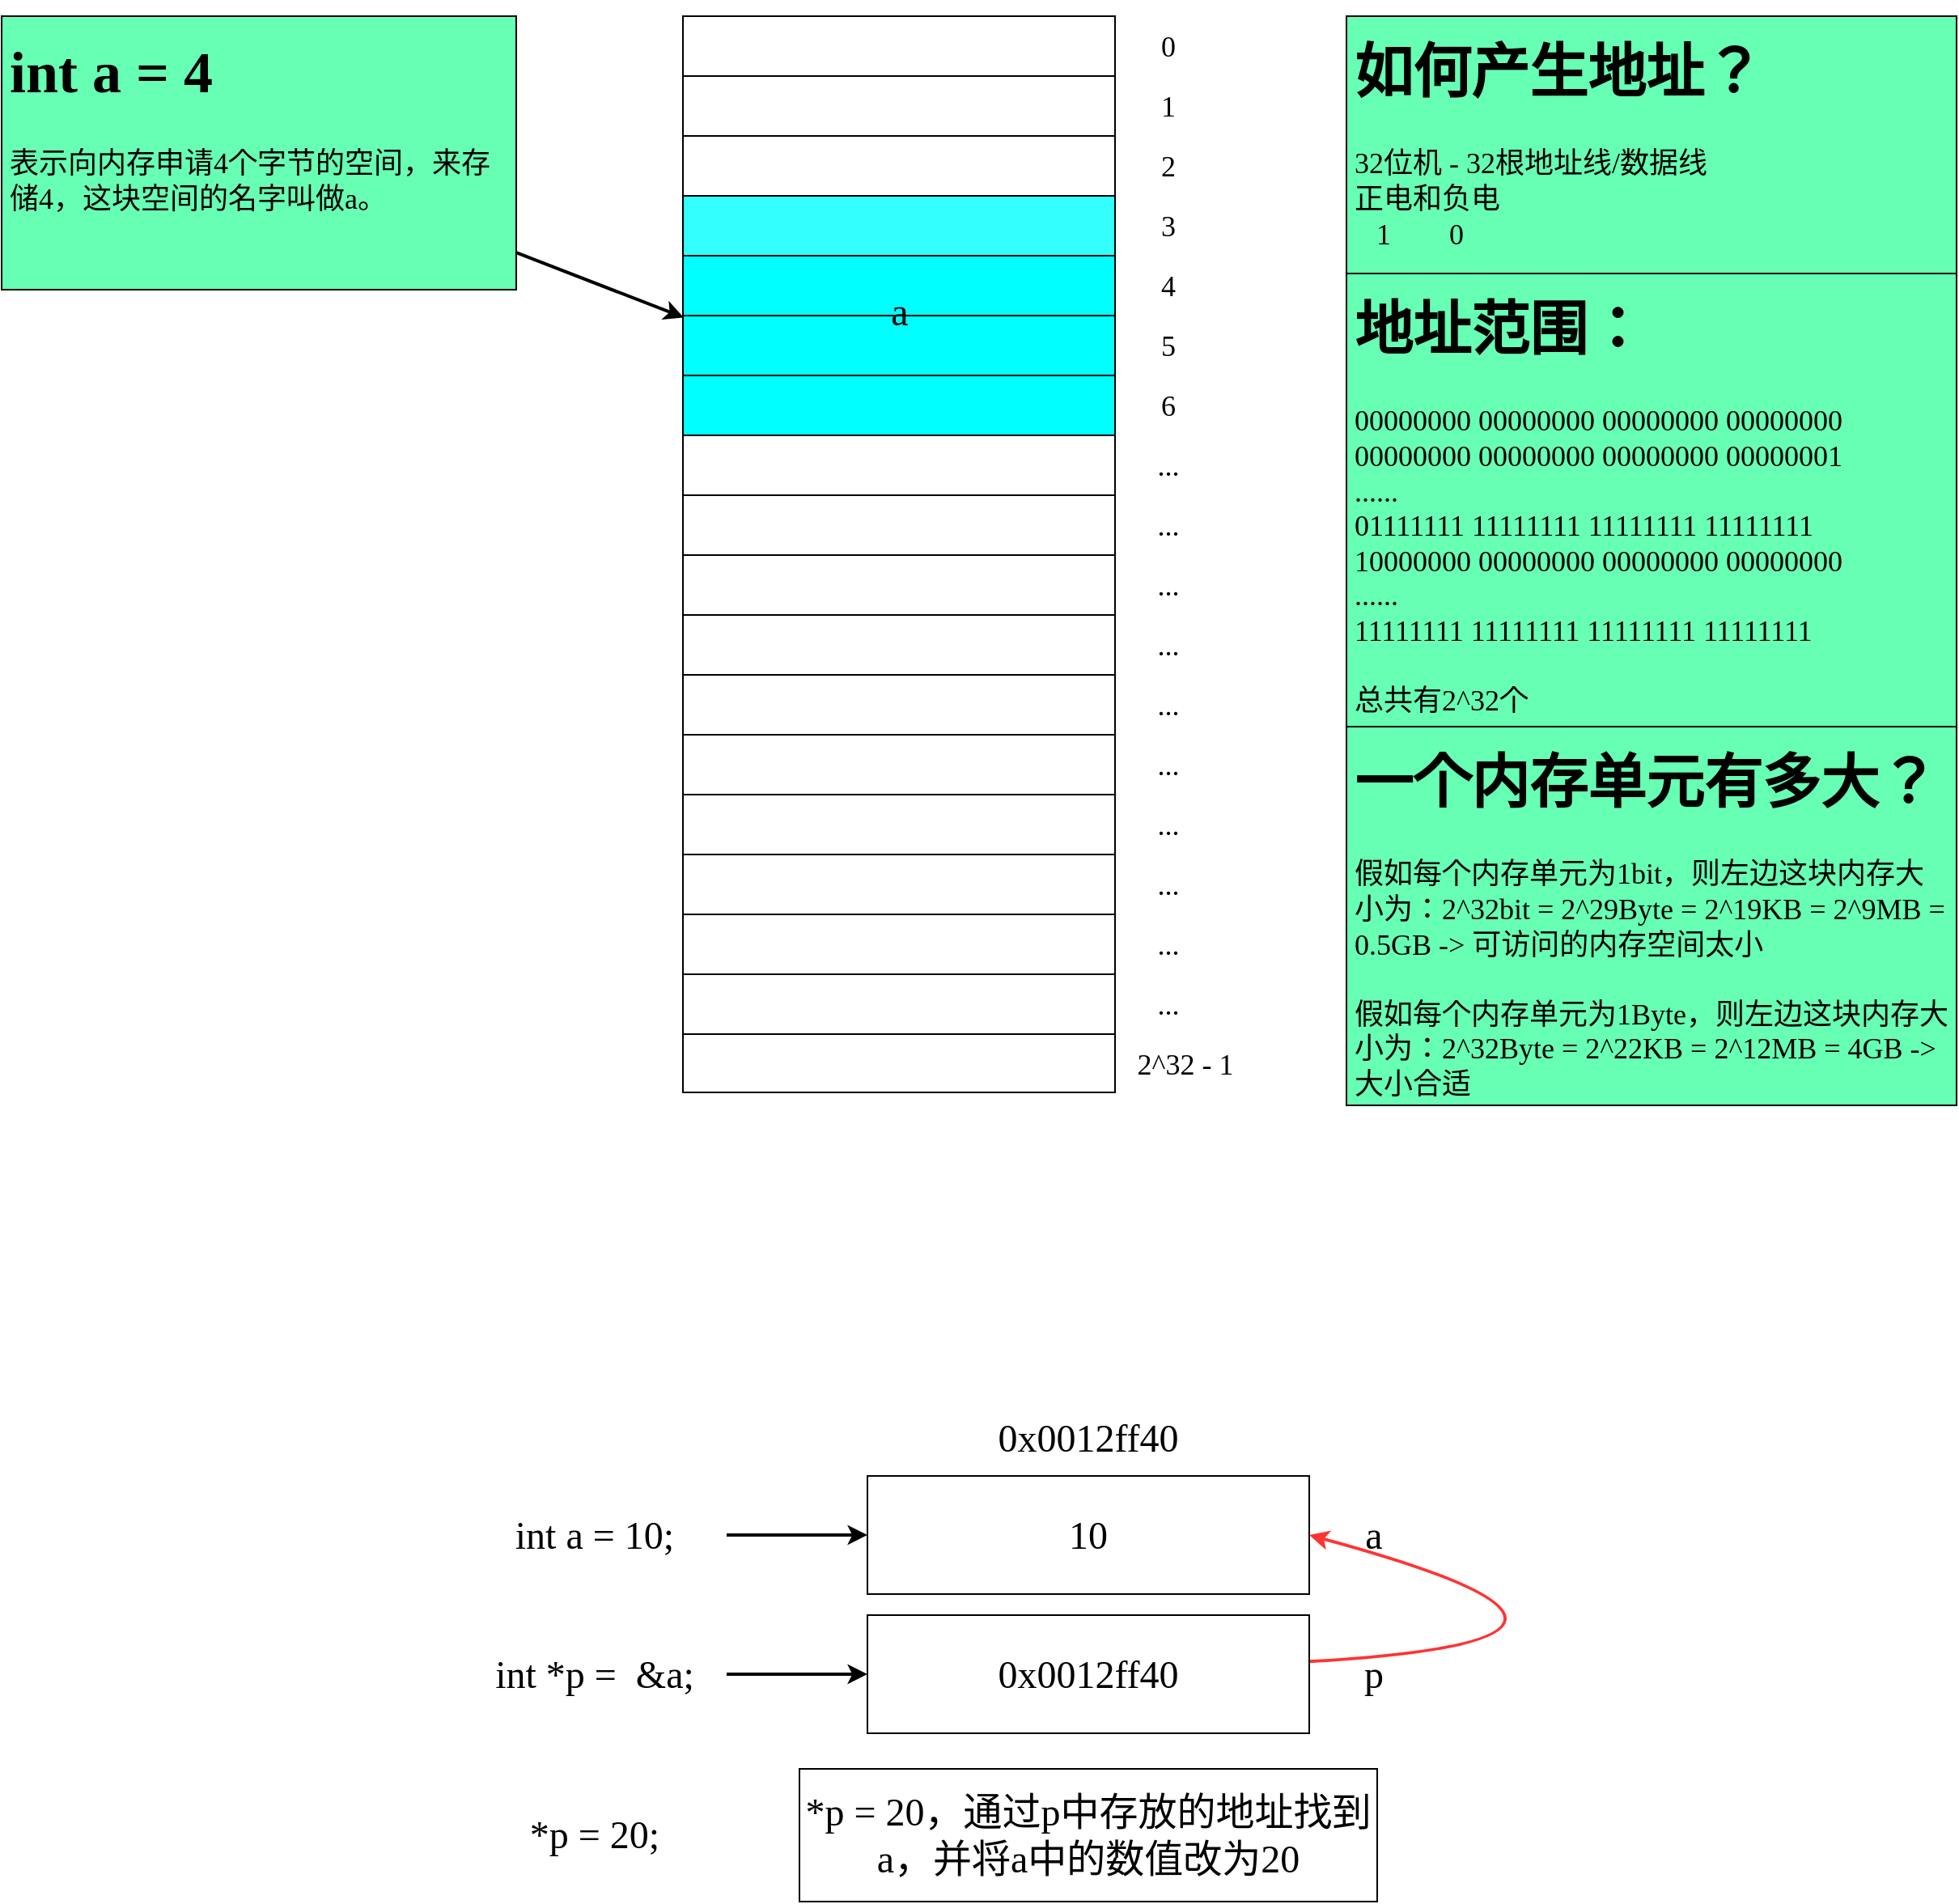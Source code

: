 <mxfile>
    <diagram id="UTJX2eDva4___cr0LNME" name="指针基础">
        <mxGraphModel dx="1733" dy="759" grid="0" gridSize="10" guides="1" tooltips="1" connect="1" arrows="1" fold="1" page="0" pageScale="1" pageWidth="3300" pageHeight="4681" background="#ffffff" math="0" shadow="0">
            <root>
                <mxCell id="0"/>
                <mxCell id="1" parent="0"/>
                <mxCell id="3" value="" style="rounded=0;whiteSpace=wrap;html=1;strokeColor=#000000;fontFamily=Helvetica;fontSize=12;fontColor=default;fillColor=none;" vertex="1" parent="1">
                    <mxGeometry x="228" y="62" width="267" height="665" as="geometry"/>
                </mxCell>
                <mxCell id="4" value="" style="rounded=0;whiteSpace=wrap;html=1;strokeColor=#000000;fontFamily=Helvetica;fontSize=12;fontColor=default;fillColor=none;" vertex="1" parent="1">
                    <mxGeometry x="228" y="62" width="267" height="37" as="geometry"/>
                </mxCell>
                <mxCell id="6" value="" style="rounded=0;whiteSpace=wrap;html=1;strokeColor=#000000;fontFamily=Helvetica;fontSize=12;fontColor=default;fillColor=none;" vertex="1" parent="1">
                    <mxGeometry x="228" y="99" width="267" height="37" as="geometry"/>
                </mxCell>
                <mxCell id="7" value="" style="rounded=0;whiteSpace=wrap;html=1;strokeColor=#000000;fontFamily=Helvetica;fontSize=12;fontColor=default;fillColor=none;" vertex="1" parent="1">
                    <mxGeometry x="228" y="136" width="267" height="37" as="geometry"/>
                </mxCell>
                <mxCell id="8" value="" style="rounded=0;whiteSpace=wrap;html=1;strokeColor=#000000;fontFamily=Helvetica;fontSize=12;fontColor=default;fillColor=#33FFFF;" vertex="1" parent="1">
                    <mxGeometry x="228" y="173" width="267" height="37" as="geometry"/>
                </mxCell>
                <mxCell id="9" value="" style="rounded=0;whiteSpace=wrap;html=1;strokeColor=#000000;fontFamily=Helvetica;fontSize=12;fontColor=default;fillColor=#00FFFF;" vertex="1" parent="1">
                    <mxGeometry x="228" y="210" width="267" height="37" as="geometry"/>
                </mxCell>
                <mxCell id="10" value="" style="rounded=0;whiteSpace=wrap;html=1;strokeColor=#000000;fontFamily=Helvetica;fontSize=12;fontColor=default;fillColor=#00FFFF;" vertex="1" parent="1">
                    <mxGeometry x="228" y="247" width="267" height="37" as="geometry"/>
                </mxCell>
                <mxCell id="11" value="" style="rounded=0;whiteSpace=wrap;html=1;strokeColor=#000000;fontFamily=Helvetica;fontSize=12;fontColor=default;fillColor=#00FFFF;" vertex="1" parent="1">
                    <mxGeometry x="228" y="284" width="267" height="37" as="geometry"/>
                </mxCell>
                <mxCell id="12" value="&lt;h1&gt;如何产生地址？&lt;/h1&gt;&lt;div&gt;32位机 - 32根地址线/数据线&lt;/div&gt;&lt;div&gt;正电和负电&lt;/div&gt;&lt;div&gt;&amp;nbsp; &amp;nbsp;1&amp;nbsp; &amp;nbsp; &amp;nbsp; &amp;nbsp; 0&lt;/div&gt;&lt;div&gt;&lt;br&gt;&lt;/div&gt;" style="text;html=1;strokeColor=#000000;fillColor=#66FFB3;spacing=5;spacingTop=-20;whiteSpace=wrap;overflow=hidden;rounded=0;fontFamily=Comic Sans MS;fontSize=18;fontColor=#000000;" vertex="1" parent="1">
                    <mxGeometry x="638" y="62" width="377" height="159" as="geometry"/>
                </mxCell>
                <mxCell id="13" value="&lt;h1&gt;地址范围：&lt;/h1&gt;&lt;div&gt;00000000 00000000 00000000 00000000&lt;/div&gt;&lt;div&gt;00000000 00000000 00000000 00000001&lt;/div&gt;&lt;div&gt;......&lt;/div&gt;&lt;div&gt;01111111 11111111 11111111 11111111&lt;/div&gt;&lt;div&gt;10000000 00000000 00000000 00000000&lt;/div&gt;&lt;div&gt;......&lt;/div&gt;&lt;div&gt;11111111 11111111 11111111 11111111&lt;/div&gt;&lt;div&gt;&lt;br&gt;&lt;/div&gt;&lt;div&gt;总共有2^32个&lt;/div&gt;" style="text;html=1;strokeColor=#000000;fillColor=#66FFB3;spacing=5;spacingTop=-20;whiteSpace=wrap;overflow=hidden;rounded=0;fontFamily=Comic Sans MS;fontSize=18;fontColor=#000000;" vertex="1" parent="1">
                    <mxGeometry x="638" y="221" width="377" height="280" as="geometry"/>
                </mxCell>
                <mxCell id="14" value="0" style="text;html=1;strokeColor=none;fillColor=none;align=center;verticalAlign=middle;whiteSpace=wrap;rounded=0;fontFamily=Comic Sans MS;fontSize=18;fontColor=#000000;" vertex="1" parent="1">
                    <mxGeometry x="498" y="65.5" width="60" height="30" as="geometry"/>
                </mxCell>
                <mxCell id="16" value="1&lt;span style=&quot;color: rgba(0, 0, 0, 0); font-family: monospace; font-size: 0px; text-align: start;&quot;&gt;%3CmxGraphModel%3E%3Croot%3E%3CmxCell%20id%3D%220%22%2F%3E%3CmxCell%20id%3D%221%22%20parent%3D%220%22%2F%3E%3CmxCell%20id%3D%222%22%20value%3D%220%22%20style%3D%22text%3Bhtml%3D1%3BstrokeColor%3Dnone%3BfillColor%3Dnone%3Balign%3Dcenter%3BverticalAlign%3Dmiddle%3BwhiteSpace%3Dwrap%3Brounded%3D0%3BfontFamily%3DComic%20Sans%20MS%3BfontSize%3D18%3BfontColor%3D%23000000%3B%22%20vertex%3D%221%22%20parent%3D%221%22%3E%3CmxGeometry%20x%3D%22498%22%20y%3D%2265.5%22%20width%3D%2260%22%20height%3D%2230%22%20as%3D%22geometry%22%2F%3E%3C%2FmxCell%3E%3C%2Froot%3E%3C%2FmxGraphModel%3E&lt;/span&gt;" style="text;html=1;strokeColor=none;fillColor=none;align=center;verticalAlign=middle;whiteSpace=wrap;rounded=0;fontFamily=Comic Sans MS;fontSize=18;fontColor=#000000;" vertex="1" parent="1">
                    <mxGeometry x="498" y="102.5" width="60" height="30" as="geometry"/>
                </mxCell>
                <mxCell id="17" value="2" style="text;html=1;strokeColor=none;fillColor=none;align=center;verticalAlign=middle;whiteSpace=wrap;rounded=0;fontFamily=Comic Sans MS;fontSize=18;fontColor=#000000;" vertex="1" parent="1">
                    <mxGeometry x="498" y="139.5" width="60" height="30" as="geometry"/>
                </mxCell>
                <mxCell id="18" value="3" style="text;html=1;strokeColor=none;fillColor=none;align=center;verticalAlign=middle;whiteSpace=wrap;rounded=0;fontFamily=Comic Sans MS;fontSize=18;fontColor=#000000;" vertex="1" parent="1">
                    <mxGeometry x="498" y="176.5" width="60" height="30" as="geometry"/>
                </mxCell>
                <mxCell id="19" value="4&lt;span style=&quot;color: rgba(0, 0, 0, 0); font-family: monospace; font-size: 0px; text-align: start;&quot;&gt;%3CmxGraphModel%3E%3Croot%3E%3CmxCell%20id%3D%220%22%2F%3E%3CmxCell%20id%3D%221%22%20parent%3D%220%22%2F%3E%3CmxCell%20id%3D%222%22%20value%3D%220%22%20style%3D%22text%3Bhtml%3D1%3BstrokeColor%3Dnone%3BfillColor%3Dnone%3Balign%3Dcenter%3BverticalAlign%3Dmiddle%3BwhiteSpace%3Dwrap%3Brounded%3D0%3BfontFamily%3DComic%20Sans%20MS%3BfontSize%3D18%3BfontColor%3D%23000000%3B%22%20vertex%3D%221%22%20parent%3D%221%22%3E%3CmxGeometry%20x%3D%22498%22%20y%3D%2265.5%22%20width%3D%2260%22%20height%3D%2230%22%20as%3D%22geometry%22%2F%3E%3C%2FmxCell%3E%3C%2Froot%3E%3C%2FmxGraphModel%3E&lt;/span&gt;" style="text;html=1;strokeColor=none;fillColor=none;align=center;verticalAlign=middle;whiteSpace=wrap;rounded=0;fontFamily=Comic Sans MS;fontSize=18;fontColor=#000000;" vertex="1" parent="1">
                    <mxGeometry x="498" y="213.5" width="60" height="30" as="geometry"/>
                </mxCell>
                <mxCell id="20" value="5" style="text;html=1;strokeColor=none;fillColor=none;align=center;verticalAlign=middle;whiteSpace=wrap;rounded=0;fontFamily=Comic Sans MS;fontSize=18;fontColor=#000000;" vertex="1" parent="1">
                    <mxGeometry x="498" y="250.5" width="60" height="30" as="geometry"/>
                </mxCell>
                <mxCell id="21" value="6" style="text;html=1;strokeColor=none;fillColor=none;align=center;verticalAlign=middle;whiteSpace=wrap;rounded=0;fontFamily=Comic Sans MS;fontSize=18;fontColor=#000000;" vertex="1" parent="1">
                    <mxGeometry x="498" y="287.5" width="60" height="30" as="geometry"/>
                </mxCell>
                <mxCell id="22" value="" style="rounded=0;whiteSpace=wrap;html=1;strokeColor=#000000;fontFamily=Helvetica;fontSize=12;fontColor=default;fillColor=none;" vertex="1" parent="1">
                    <mxGeometry x="228" y="321" width="267" height="37" as="geometry"/>
                </mxCell>
                <mxCell id="23" value="" style="rounded=0;whiteSpace=wrap;html=1;strokeColor=#000000;fontFamily=Helvetica;fontSize=12;fontColor=default;fillColor=none;" vertex="1" parent="1">
                    <mxGeometry x="228" y="358" width="267" height="37" as="geometry"/>
                </mxCell>
                <mxCell id="24" value="" style="rounded=0;whiteSpace=wrap;html=1;strokeColor=#000000;fontFamily=Helvetica;fontSize=12;fontColor=default;fillColor=none;" vertex="1" parent="1">
                    <mxGeometry x="228" y="395" width="267" height="37" as="geometry"/>
                </mxCell>
                <mxCell id="25" value="" style="rounded=0;whiteSpace=wrap;html=1;strokeColor=#000000;fontFamily=Helvetica;fontSize=12;fontColor=default;fillColor=none;" vertex="1" parent="1">
                    <mxGeometry x="228" y="432" width="267" height="37" as="geometry"/>
                </mxCell>
                <mxCell id="26" value="" style="rounded=0;whiteSpace=wrap;html=1;strokeColor=#000000;fontFamily=Helvetica;fontSize=12;fontColor=default;fillColor=none;" vertex="1" parent="1">
                    <mxGeometry x="228" y="469" width="267" height="37" as="geometry"/>
                </mxCell>
                <mxCell id="27" value="" style="rounded=0;whiteSpace=wrap;html=1;strokeColor=#000000;fontFamily=Helvetica;fontSize=12;fontColor=default;fillColor=none;" vertex="1" parent="1">
                    <mxGeometry x="228" y="506" width="267" height="37" as="geometry"/>
                </mxCell>
                <mxCell id="28" value="" style="rounded=0;whiteSpace=wrap;html=1;strokeColor=#000000;fontFamily=Helvetica;fontSize=12;fontColor=default;fillColor=none;" vertex="1" parent="1">
                    <mxGeometry x="228" y="543" width="267" height="37" as="geometry"/>
                </mxCell>
                <mxCell id="29" value="" style="rounded=0;whiteSpace=wrap;html=1;strokeColor=#000000;fontFamily=Helvetica;fontSize=12;fontColor=default;fillColor=none;" vertex="1" parent="1">
                    <mxGeometry x="228" y="580" width="267" height="37" as="geometry"/>
                </mxCell>
                <mxCell id="32" value="..." style="text;html=1;strokeColor=none;fillColor=none;align=center;verticalAlign=middle;whiteSpace=wrap;rounded=0;fontFamily=Comic Sans MS;fontSize=18;fontColor=#000000;" vertex="1" parent="1">
                    <mxGeometry x="498" y="324.5" width="60" height="30" as="geometry"/>
                </mxCell>
                <mxCell id="33" value="...&lt;span style=&quot;color: rgba(0, 0, 0, 0); font-family: monospace; font-size: 0px; text-align: start;&quot;&gt;%3CmxGraphModel%3E%3Croot%3E%3CmxCell%20id%3D%220%22%2F%3E%3CmxCell%20id%3D%221%22%20parent%3D%220%22%2F%3E%3CmxCell%20id%3D%222%22%20value%3D%226%22%20style%3D%22text%3Bhtml%3D1%3BstrokeColor%3Dnone%3BfillColor%3Dnone%3Balign%3Dcenter%3BverticalAlign%3Dmiddle%3BwhiteSpace%3Dwrap%3Brounded%3D0%3BfontFamily%3DComic%20Sans%20MS%3BfontSize%3D18%3BfontColor%3D%23000000%3B%22%20vertex%3D%221%22%20parent%3D%221%22%3E%3CmxGeometry%20x%3D%22498%22%20y%3D%22287.5%22%20width%3D%2260%22%20height%3D%2230%22%20as%3D%22geometry%22%2F%3E%3C%2FmxCell%3E%3C%2Froot%3E%3C%2FmxGraphModel%3E&lt;/span&gt;" style="text;html=1;strokeColor=none;fillColor=none;align=center;verticalAlign=middle;whiteSpace=wrap;rounded=0;fontFamily=Comic Sans MS;fontSize=18;fontColor=#000000;" vertex="1" parent="1">
                    <mxGeometry x="498" y="361.5" width="60" height="30" as="geometry"/>
                </mxCell>
                <mxCell id="34" value="..." style="text;html=1;strokeColor=none;fillColor=none;align=center;verticalAlign=middle;whiteSpace=wrap;rounded=0;fontFamily=Comic Sans MS;fontSize=18;fontColor=#000000;" vertex="1" parent="1">
                    <mxGeometry x="498" y="398.5" width="60" height="30" as="geometry"/>
                </mxCell>
                <mxCell id="35" value="..." style="text;html=1;strokeColor=none;fillColor=none;align=center;verticalAlign=middle;whiteSpace=wrap;rounded=0;fontFamily=Comic Sans MS;fontSize=18;fontColor=#000000;" vertex="1" parent="1">
                    <mxGeometry x="498" y="435.5" width="60" height="30" as="geometry"/>
                </mxCell>
                <mxCell id="39" value="..." style="text;html=1;strokeColor=none;fillColor=none;align=center;verticalAlign=middle;whiteSpace=wrap;rounded=0;fontFamily=Comic Sans MS;fontSize=18;fontColor=#000000;" vertex="1" parent="1">
                    <mxGeometry x="498" y="472.5" width="60" height="30" as="geometry"/>
                </mxCell>
                <mxCell id="40" value="..." style="text;html=1;strokeColor=none;fillColor=none;align=center;verticalAlign=middle;whiteSpace=wrap;rounded=0;fontFamily=Comic Sans MS;fontSize=18;fontColor=#000000;" vertex="1" parent="1">
                    <mxGeometry x="498" y="509.5" width="60" height="30" as="geometry"/>
                </mxCell>
                <mxCell id="41" value="..." style="text;html=1;strokeColor=none;fillColor=none;align=center;verticalAlign=middle;whiteSpace=wrap;rounded=0;fontFamily=Comic Sans MS;fontSize=18;fontColor=#000000;" vertex="1" parent="1">
                    <mxGeometry x="498" y="546.5" width="60" height="30" as="geometry"/>
                </mxCell>
                <mxCell id="42" value="..." style="text;html=1;strokeColor=none;fillColor=none;align=center;verticalAlign=middle;whiteSpace=wrap;rounded=0;fontFamily=Comic Sans MS;fontSize=18;fontColor=#000000;" vertex="1" parent="1">
                    <mxGeometry x="498" y="583.5" width="60" height="30" as="geometry"/>
                </mxCell>
                <mxCell id="43" value="2^32 - 1" style="text;html=1;strokeColor=none;fillColor=none;align=center;verticalAlign=middle;whiteSpace=wrap;rounded=0;fontFamily=Comic Sans MS;fontSize=18;fontColor=#000000;" vertex="1" parent="1">
                    <mxGeometry x="495" y="695" width="87" height="30" as="geometry"/>
                </mxCell>
                <mxCell id="44" value="&lt;h1&gt;一个内存单元有多大？&lt;/h1&gt;&lt;div&gt;假如每个内存单元为1bit，则左边这块内存大小为：&lt;span style=&quot;background-color: initial;&quot;&gt;2^32bit = 2^29Byte = 2^19KB = 2^9MB = 0.5GB -&amp;gt; 可访问的内存空间太小&lt;/span&gt;&lt;/div&gt;&lt;div&gt;&lt;span style=&quot;background-color: initial;&quot;&gt;&lt;br&gt;&lt;/span&gt;&lt;/div&gt;&lt;div&gt;假如每个内存单元为1Byte，则左边这块内存大小为：2^32Byte = 2^22KB = 2^12MB = 4GB -&amp;gt; 大小合适&lt;/div&gt;&lt;div&gt;&lt;br&gt;&lt;/div&gt;" style="text;html=1;strokeColor=#000000;fillColor=#66FFB3;spacing=5;spacingTop=-20;whiteSpace=wrap;overflow=hidden;rounded=0;fontFamily=Comic Sans MS;fontSize=18;fontColor=#000000;" vertex="1" parent="1">
                    <mxGeometry x="638" y="501" width="377" height="234" as="geometry"/>
                </mxCell>
                <mxCell id="45" value="" style="rounded=0;whiteSpace=wrap;html=1;strokeColor=#000000;fontFamily=Helvetica;fontSize=12;fontColor=default;fillColor=none;" vertex="1" parent="1">
                    <mxGeometry x="228" y="617" width="267" height="37" as="geometry"/>
                </mxCell>
                <mxCell id="46" value="" style="rounded=0;whiteSpace=wrap;html=1;strokeColor=#000000;fontFamily=Helvetica;fontSize=12;fontColor=default;fillColor=none;" vertex="1" parent="1">
                    <mxGeometry x="228" y="654" width="267" height="37" as="geometry"/>
                </mxCell>
                <mxCell id="48" value="..." style="text;html=1;strokeColor=none;fillColor=none;align=center;verticalAlign=middle;whiteSpace=wrap;rounded=0;fontFamily=Comic Sans MS;fontSize=18;fontColor=#000000;" vertex="1" parent="1">
                    <mxGeometry x="498" y="620.5" width="60" height="30" as="geometry"/>
                </mxCell>
                <mxCell id="49" value="..." style="text;html=1;strokeColor=none;fillColor=none;align=center;verticalAlign=middle;whiteSpace=wrap;rounded=0;fontFamily=Comic Sans MS;fontSize=18;fontColor=#000000;" vertex="1" parent="1">
                    <mxGeometry x="498" y="657.5" width="60" height="30" as="geometry"/>
                </mxCell>
                <mxCell id="52" style="edgeStyle=none;html=1;entryX=0.002;entryY=0.28;entryDx=0;entryDy=0;entryPerimeter=0;fontFamily=Comic Sans MS;fontSize=18;fontColor=#000000;strokeColor=#000000;curved=1;strokeWidth=2;" edge="1" parent="1" source="51" target="3">
                    <mxGeometry relative="1" as="geometry"/>
                </mxCell>
                <mxCell id="51" value="&lt;h1&gt;int a = 4&lt;/h1&gt;&lt;div&gt;表示向内存申请4个字节的空间，来存储4，这块空间的名字叫做a。&lt;/div&gt;&lt;div&gt;&lt;br&gt;&lt;/div&gt;" style="text;html=1;strokeColor=#000000;fillColor=#66FFB3;spacing=5;spacingTop=-20;whiteSpace=wrap;overflow=hidden;rounded=0;fontFamily=Comic Sans MS;fontSize=18;fontColor=#000000;" vertex="1" parent="1">
                    <mxGeometry x="-193" y="62" width="318" height="169" as="geometry"/>
                </mxCell>
                <mxCell id="53" value="&lt;font style=&quot;font-size: 24px;&quot;&gt;a&lt;/font&gt;" style="text;html=1;strokeColor=none;fillColor=none;align=center;verticalAlign=middle;whiteSpace=wrap;rounded=0;fontFamily=Comic Sans MS;fontSize=18;fontColor=#000000;" vertex="1" parent="1">
                    <mxGeometry x="323.5" y="227" width="76" height="35" as="geometry"/>
                </mxCell>
                <mxCell id="55" value="10" style="rounded=0;whiteSpace=wrap;html=1;strokeColor=#000000;fontFamily=Comic Sans MS;fontSize=24;fontColor=#000000;fillColor=none;" vertex="1" parent="1">
                    <mxGeometry x="342" y="964" width="273" height="73" as="geometry"/>
                </mxCell>
                <mxCell id="60" style="edgeStyle=none;curved=1;html=1;entryX=0;entryY=0.5;entryDx=0;entryDy=0;strokeColor=#000000;strokeWidth=2;fontFamily=Comic Sans MS;fontSize=24;fontColor=#000000;" edge="1" parent="1" source="56" target="55">
                    <mxGeometry relative="1" as="geometry"/>
                </mxCell>
                <mxCell id="56" value="int a = 10;" style="text;html=1;strokeColor=none;fillColor=none;align=center;verticalAlign=middle;whiteSpace=wrap;rounded=0;fontFamily=Comic Sans MS;fontSize=24;fontColor=#000000;" vertex="1" parent="1">
                    <mxGeometry x="92" y="979" width="163" height="43" as="geometry"/>
                </mxCell>
                <mxCell id="57" value="*p = 20;" style="text;html=1;strokeColor=none;fillColor=none;align=center;verticalAlign=middle;whiteSpace=wrap;rounded=0;fontFamily=Comic Sans MS;fontSize=24;fontColor=#000000;" vertex="1" parent="1">
                    <mxGeometry x="92" y="1164.5" width="163" height="43" as="geometry"/>
                </mxCell>
                <mxCell id="62" style="edgeStyle=none;curved=1;html=1;entryX=0;entryY=0.5;entryDx=0;entryDy=0;strokeColor=#000000;strokeWidth=2;fontFamily=Comic Sans MS;fontSize=24;fontColor=#000000;" edge="1" parent="1" source="58" target="61">
                    <mxGeometry relative="1" as="geometry"/>
                </mxCell>
                <mxCell id="58" value="int *p =&amp;nbsp; &amp;amp;a;" style="text;html=1;strokeColor=none;fillColor=none;align=center;verticalAlign=middle;whiteSpace=wrap;rounded=0;fontFamily=Comic Sans MS;fontSize=24;fontColor=#000000;" vertex="1" parent="1">
                    <mxGeometry x="92" y="1065" width="163" height="43" as="geometry"/>
                </mxCell>
                <mxCell id="59" value="0x0012ff40" style="text;html=1;strokeColor=none;fillColor=none;align=center;verticalAlign=middle;whiteSpace=wrap;rounded=0;fontFamily=Comic Sans MS;fontSize=24;fontColor=#000000;" vertex="1" parent="1">
                    <mxGeometry x="359.25" y="917" width="238.5" height="47" as="geometry"/>
                </mxCell>
                <mxCell id="65" style="edgeStyle=none;curved=1;html=1;entryX=1;entryY=0.5;entryDx=0;entryDy=0;strokeColor=#FF3333;strokeWidth=2;fontFamily=Comic Sans MS;fontSize=24;fontColor=#000000;" edge="1" parent="1" source="61" target="55">
                    <mxGeometry relative="1" as="geometry">
                        <Array as="points">
                            <mxPoint x="853" y="1065"/>
                        </Array>
                    </mxGeometry>
                </mxCell>
                <mxCell id="61" value="0x0012ff40" style="rounded=0;whiteSpace=wrap;html=1;strokeColor=#000000;fontFamily=Comic Sans MS;fontSize=24;fontColor=#000000;fillColor=none;" vertex="1" parent="1">
                    <mxGeometry x="342" y="1050" width="273" height="73" as="geometry"/>
                </mxCell>
                <mxCell id="63" value="a" style="text;html=1;strokeColor=none;fillColor=none;align=center;verticalAlign=middle;whiteSpace=wrap;rounded=0;fontFamily=Comic Sans MS;fontSize=24;fontColor=#000000;" vertex="1" parent="1">
                    <mxGeometry x="625" y="985.5" width="60" height="30" as="geometry"/>
                </mxCell>
                <mxCell id="64" value="p" style="text;html=1;strokeColor=none;fillColor=none;align=center;verticalAlign=middle;whiteSpace=wrap;rounded=0;fontFamily=Comic Sans MS;fontSize=24;fontColor=#000000;" vertex="1" parent="1">
                    <mxGeometry x="625" y="1071.5" width="60" height="30" as="geometry"/>
                </mxCell>
                <mxCell id="66" value="*p = 20，通过p中存放的地址找到a，并将a中的数值改为20" style="text;html=1;strokeColor=#000000;fillColor=none;align=center;verticalAlign=middle;whiteSpace=wrap;rounded=0;fontFamily=Comic Sans MS;fontSize=24;fontColor=#000000;" vertex="1" parent="1">
                    <mxGeometry x="300" y="1145" width="357" height="82" as="geometry"/>
                </mxCell>
            </root>
        </mxGraphModel>
    </diagram>
</mxfile>